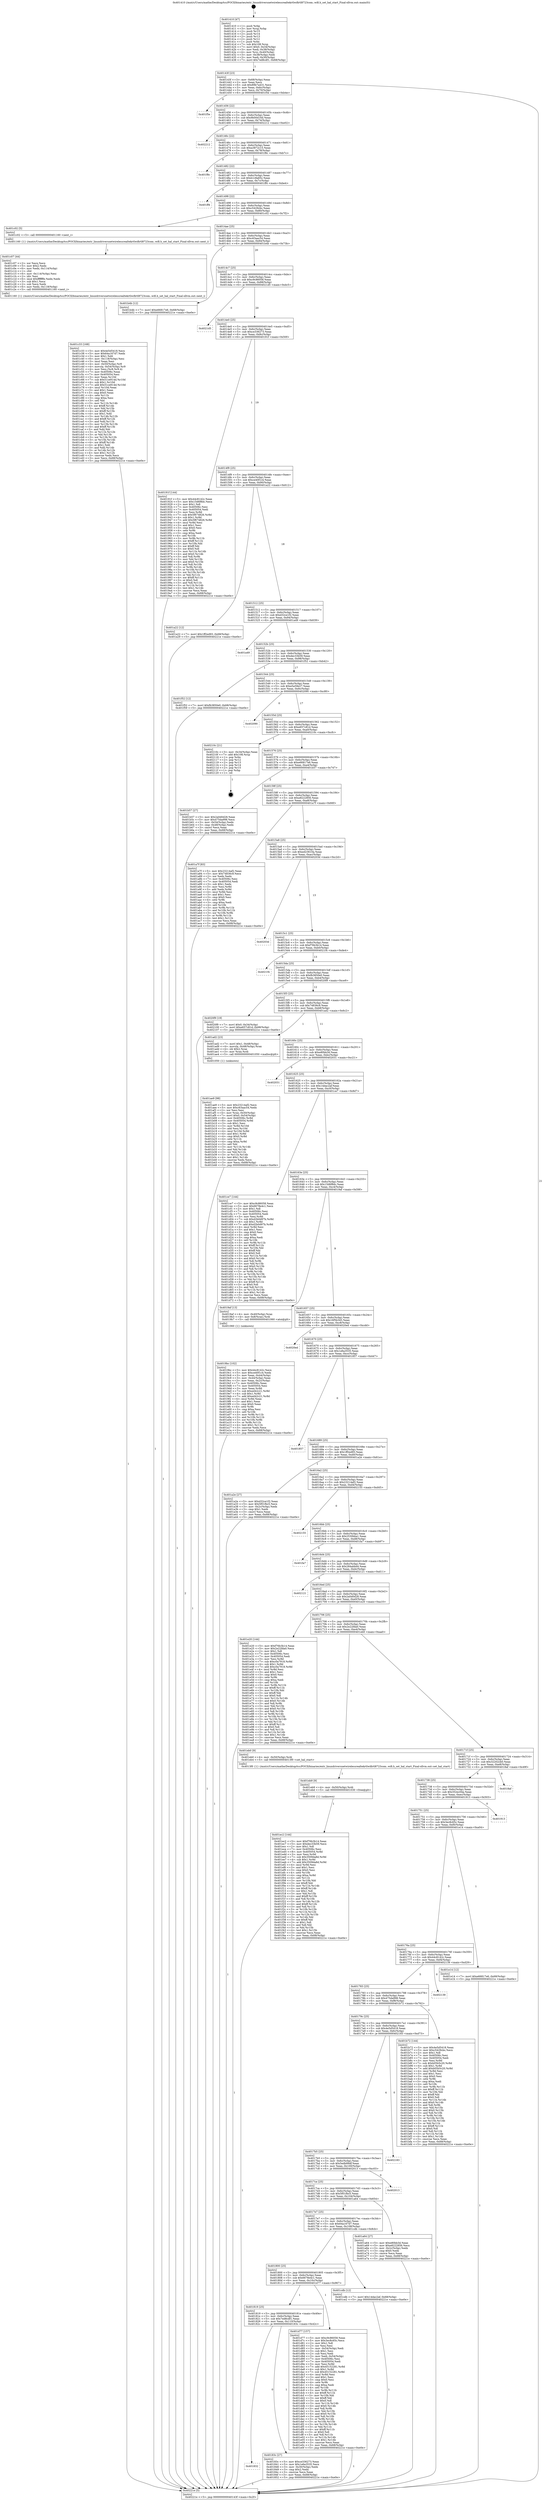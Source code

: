 digraph "0x401410" {
  label = "0x401410 (/mnt/c/Users/mathe/Desktop/tcc/POCII/binaries/extr_linuxdriversnetwirelessrealtekrtlwifirtl8723com..wifi.h_set_hal_start_Final-ollvm.out::main(0))"
  labelloc = "t"
  node[shape=record]

  Entry [label="",width=0.3,height=0.3,shape=circle,fillcolor=black,style=filled]
  "0x40143f" [label="{
     0x40143f [23]\l
     | [instrs]\l
     &nbsp;&nbsp;0x40143f \<+3\>: mov -0x68(%rbp),%eax\l
     &nbsp;&nbsp;0x401442 \<+2\>: mov %eax,%ecx\l
     &nbsp;&nbsp;0x401444 \<+6\>: sub $0x89b7a431,%ecx\l
     &nbsp;&nbsp;0x40144a \<+3\>: mov %eax,-0x6c(%rbp)\l
     &nbsp;&nbsp;0x40144d \<+3\>: mov %ecx,-0x70(%rbp)\l
     &nbsp;&nbsp;0x401450 \<+6\>: je 0000000000401f5e \<main+0xb4e\>\l
  }"]
  "0x401f5e" [label="{
     0x401f5e\l
  }", style=dashed]
  "0x401456" [label="{
     0x401456 [22]\l
     | [instrs]\l
     &nbsp;&nbsp;0x401456 \<+5\>: jmp 000000000040145b \<main+0x4b\>\l
     &nbsp;&nbsp;0x40145b \<+3\>: mov -0x6c(%rbp),%eax\l
     &nbsp;&nbsp;0x40145e \<+5\>: sub $0x9b00d16d,%eax\l
     &nbsp;&nbsp;0x401463 \<+3\>: mov %eax,-0x74(%rbp)\l
     &nbsp;&nbsp;0x401466 \<+6\>: je 0000000000402212 \<main+0xe02\>\l
  }"]
  Exit [label="",width=0.3,height=0.3,shape=circle,fillcolor=black,style=filled,peripheries=2]
  "0x402212" [label="{
     0x402212\l
  }", style=dashed]
  "0x40146c" [label="{
     0x40146c [22]\l
     | [instrs]\l
     &nbsp;&nbsp;0x40146c \<+5\>: jmp 0000000000401471 \<main+0x61\>\l
     &nbsp;&nbsp;0x401471 \<+3\>: mov -0x6c(%rbp),%eax\l
     &nbsp;&nbsp;0x401474 \<+5\>: sub $0xa3872c15,%eax\l
     &nbsp;&nbsp;0x401479 \<+3\>: mov %eax,-0x78(%rbp)\l
     &nbsp;&nbsp;0x40147c \<+6\>: je 0000000000401f8c \<main+0xb7c\>\l
  }"]
  "0x401ec2" [label="{
     0x401ec2 [144]\l
     | [instrs]\l
     &nbsp;&nbsp;0x401ec2 \<+5\>: mov $0xf76b3b14,%eax\l
     &nbsp;&nbsp;0x401ec7 \<+5\>: mov $0xdec33b59,%ecx\l
     &nbsp;&nbsp;0x401ecc \<+2\>: mov $0x1,%dl\l
     &nbsp;&nbsp;0x401ece \<+7\>: mov 0x40506c,%esi\l
     &nbsp;&nbsp;0x401ed5 \<+8\>: mov 0x405054,%r8d\l
     &nbsp;&nbsp;0x401edd \<+3\>: mov %esi,%r9d\l
     &nbsp;&nbsp;0x401ee0 \<+7\>: sub $0x3509da8d,%r9d\l
     &nbsp;&nbsp;0x401ee7 \<+4\>: sub $0x1,%r9d\l
     &nbsp;&nbsp;0x401eeb \<+7\>: add $0x3509da8d,%r9d\l
     &nbsp;&nbsp;0x401ef2 \<+4\>: imul %r9d,%esi\l
     &nbsp;&nbsp;0x401ef6 \<+3\>: and $0x1,%esi\l
     &nbsp;&nbsp;0x401ef9 \<+3\>: cmp $0x0,%esi\l
     &nbsp;&nbsp;0x401efc \<+4\>: sete %r10b\l
     &nbsp;&nbsp;0x401f00 \<+4\>: cmp $0xa,%r8d\l
     &nbsp;&nbsp;0x401f04 \<+4\>: setl %r11b\l
     &nbsp;&nbsp;0x401f08 \<+3\>: mov %r10b,%bl\l
     &nbsp;&nbsp;0x401f0b \<+3\>: xor $0xff,%bl\l
     &nbsp;&nbsp;0x401f0e \<+3\>: mov %r11b,%r14b\l
     &nbsp;&nbsp;0x401f11 \<+4\>: xor $0xff,%r14b\l
     &nbsp;&nbsp;0x401f15 \<+3\>: xor $0x1,%dl\l
     &nbsp;&nbsp;0x401f18 \<+3\>: mov %bl,%r15b\l
     &nbsp;&nbsp;0x401f1b \<+4\>: and $0xff,%r15b\l
     &nbsp;&nbsp;0x401f1f \<+3\>: and %dl,%r10b\l
     &nbsp;&nbsp;0x401f22 \<+3\>: mov %r14b,%r12b\l
     &nbsp;&nbsp;0x401f25 \<+4\>: and $0xff,%r12b\l
     &nbsp;&nbsp;0x401f29 \<+3\>: and %dl,%r11b\l
     &nbsp;&nbsp;0x401f2c \<+3\>: or %r10b,%r15b\l
     &nbsp;&nbsp;0x401f2f \<+3\>: or %r11b,%r12b\l
     &nbsp;&nbsp;0x401f32 \<+3\>: xor %r12b,%r15b\l
     &nbsp;&nbsp;0x401f35 \<+3\>: or %r14b,%bl\l
     &nbsp;&nbsp;0x401f38 \<+3\>: xor $0xff,%bl\l
     &nbsp;&nbsp;0x401f3b \<+3\>: or $0x1,%dl\l
     &nbsp;&nbsp;0x401f3e \<+2\>: and %dl,%bl\l
     &nbsp;&nbsp;0x401f40 \<+3\>: or %bl,%r15b\l
     &nbsp;&nbsp;0x401f43 \<+4\>: test $0x1,%r15b\l
     &nbsp;&nbsp;0x401f47 \<+3\>: cmovne %ecx,%eax\l
     &nbsp;&nbsp;0x401f4a \<+3\>: mov %eax,-0x68(%rbp)\l
     &nbsp;&nbsp;0x401f4d \<+5\>: jmp 000000000040221e \<main+0xe0e\>\l
  }"]
  "0x401f8c" [label="{
     0x401f8c\l
  }", style=dashed]
  "0x401482" [label="{
     0x401482 [22]\l
     | [instrs]\l
     &nbsp;&nbsp;0x401482 \<+5\>: jmp 0000000000401487 \<main+0x77\>\l
     &nbsp;&nbsp;0x401487 \<+3\>: mov -0x6c(%rbp),%eax\l
     &nbsp;&nbsp;0x40148a \<+5\>: sub $0xb1c8a65c,%eax\l
     &nbsp;&nbsp;0x40148f \<+3\>: mov %eax,-0x7c(%rbp)\l
     &nbsp;&nbsp;0x401492 \<+6\>: je 0000000000401ff4 \<main+0xbe4\>\l
  }"]
  "0x401eb9" [label="{
     0x401eb9 [9]\l
     | [instrs]\l
     &nbsp;&nbsp;0x401eb9 \<+4\>: mov -0x50(%rbp),%rdi\l
     &nbsp;&nbsp;0x401ebd \<+5\>: call 0000000000401030 \<free@plt\>\l
     | [calls]\l
     &nbsp;&nbsp;0x401030 \{1\} (unknown)\l
  }"]
  "0x401ff4" [label="{
     0x401ff4\l
  }", style=dashed]
  "0x401498" [label="{
     0x401498 [22]\l
     | [instrs]\l
     &nbsp;&nbsp;0x401498 \<+5\>: jmp 000000000040149d \<main+0x8d\>\l
     &nbsp;&nbsp;0x40149d \<+3\>: mov -0x6c(%rbp),%eax\l
     &nbsp;&nbsp;0x4014a0 \<+5\>: sub $0xc5429cbc,%eax\l
     &nbsp;&nbsp;0x4014a5 \<+3\>: mov %eax,-0x80(%rbp)\l
     &nbsp;&nbsp;0x4014a8 \<+6\>: je 0000000000401c02 \<main+0x7f2\>\l
  }"]
  "0x401c33" [label="{
     0x401c33 [168]\l
     | [instrs]\l
     &nbsp;&nbsp;0x401c33 \<+5\>: mov $0x4e5d5418,%ecx\l
     &nbsp;&nbsp;0x401c38 \<+5\>: mov $0x64a167d7,%edx\l
     &nbsp;&nbsp;0x401c3d \<+3\>: mov $0x1,%dil\l
     &nbsp;&nbsp;0x401c40 \<+6\>: mov -0x118(%rbp),%esi\l
     &nbsp;&nbsp;0x401c46 \<+3\>: imul %eax,%esi\l
     &nbsp;&nbsp;0x401c49 \<+4\>: mov -0x50(%rbp),%r8\l
     &nbsp;&nbsp;0x401c4d \<+4\>: movslq -0x54(%rbp),%r9\l
     &nbsp;&nbsp;0x401c51 \<+4\>: mov %esi,(%r8,%r9,4)\l
     &nbsp;&nbsp;0x401c55 \<+7\>: mov 0x40506c,%eax\l
     &nbsp;&nbsp;0x401c5c \<+7\>: mov 0x405054,%esi\l
     &nbsp;&nbsp;0x401c63 \<+3\>: mov %eax,%r10d\l
     &nbsp;&nbsp;0x401c66 \<+7\>: sub $0x51ce914d,%r10d\l
     &nbsp;&nbsp;0x401c6d \<+4\>: sub $0x1,%r10d\l
     &nbsp;&nbsp;0x401c71 \<+7\>: add $0x51ce914d,%r10d\l
     &nbsp;&nbsp;0x401c78 \<+4\>: imul %r10d,%eax\l
     &nbsp;&nbsp;0x401c7c \<+3\>: and $0x1,%eax\l
     &nbsp;&nbsp;0x401c7f \<+3\>: cmp $0x0,%eax\l
     &nbsp;&nbsp;0x401c82 \<+4\>: sete %r11b\l
     &nbsp;&nbsp;0x401c86 \<+3\>: cmp $0xa,%esi\l
     &nbsp;&nbsp;0x401c89 \<+3\>: setl %bl\l
     &nbsp;&nbsp;0x401c8c \<+3\>: mov %r11b,%r14b\l
     &nbsp;&nbsp;0x401c8f \<+4\>: xor $0xff,%r14b\l
     &nbsp;&nbsp;0x401c93 \<+3\>: mov %bl,%r15b\l
     &nbsp;&nbsp;0x401c96 \<+4\>: xor $0xff,%r15b\l
     &nbsp;&nbsp;0x401c9a \<+4\>: xor $0x1,%dil\l
     &nbsp;&nbsp;0x401c9e \<+3\>: mov %r14b,%r12b\l
     &nbsp;&nbsp;0x401ca1 \<+4\>: and $0xff,%r12b\l
     &nbsp;&nbsp;0x401ca5 \<+3\>: and %dil,%r11b\l
     &nbsp;&nbsp;0x401ca8 \<+3\>: mov %r15b,%r13b\l
     &nbsp;&nbsp;0x401cab \<+4\>: and $0xff,%r13b\l
     &nbsp;&nbsp;0x401caf \<+3\>: and %dil,%bl\l
     &nbsp;&nbsp;0x401cb2 \<+3\>: or %r11b,%r12b\l
     &nbsp;&nbsp;0x401cb5 \<+3\>: or %bl,%r13b\l
     &nbsp;&nbsp;0x401cb8 \<+3\>: xor %r13b,%r12b\l
     &nbsp;&nbsp;0x401cbb \<+3\>: or %r15b,%r14b\l
     &nbsp;&nbsp;0x401cbe \<+4\>: xor $0xff,%r14b\l
     &nbsp;&nbsp;0x401cc2 \<+4\>: or $0x1,%dil\l
     &nbsp;&nbsp;0x401cc6 \<+3\>: and %dil,%r14b\l
     &nbsp;&nbsp;0x401cc9 \<+3\>: or %r14b,%r12b\l
     &nbsp;&nbsp;0x401ccc \<+4\>: test $0x1,%r12b\l
     &nbsp;&nbsp;0x401cd0 \<+3\>: cmovne %edx,%ecx\l
     &nbsp;&nbsp;0x401cd3 \<+3\>: mov %ecx,-0x68(%rbp)\l
     &nbsp;&nbsp;0x401cd6 \<+5\>: jmp 000000000040221e \<main+0xe0e\>\l
  }"]
  "0x401c02" [label="{
     0x401c02 [5]\l
     | [instrs]\l
     &nbsp;&nbsp;0x401c02 \<+5\>: call 0000000000401160 \<next_i\>\l
     | [calls]\l
     &nbsp;&nbsp;0x401160 \{1\} (/mnt/c/Users/mathe/Desktop/tcc/POCII/binaries/extr_linuxdriversnetwirelessrealtekrtlwifirtl8723com..wifi.h_set_hal_start_Final-ollvm.out::next_i)\l
  }"]
  "0x4014ae" [label="{
     0x4014ae [25]\l
     | [instrs]\l
     &nbsp;&nbsp;0x4014ae \<+5\>: jmp 00000000004014b3 \<main+0xa3\>\l
     &nbsp;&nbsp;0x4014b3 \<+3\>: mov -0x6c(%rbp),%eax\l
     &nbsp;&nbsp;0x4014b6 \<+5\>: sub $0xc63aac54,%eax\l
     &nbsp;&nbsp;0x4014bb \<+6\>: mov %eax,-0x84(%rbp)\l
     &nbsp;&nbsp;0x4014c1 \<+6\>: je 0000000000401b4b \<main+0x73b\>\l
  }"]
  "0x401c07" [label="{
     0x401c07 [44]\l
     | [instrs]\l
     &nbsp;&nbsp;0x401c07 \<+2\>: xor %ecx,%ecx\l
     &nbsp;&nbsp;0x401c09 \<+5\>: mov $0x2,%edx\l
     &nbsp;&nbsp;0x401c0e \<+6\>: mov %edx,-0x114(%rbp)\l
     &nbsp;&nbsp;0x401c14 \<+1\>: cltd\l
     &nbsp;&nbsp;0x401c15 \<+6\>: mov -0x114(%rbp),%esi\l
     &nbsp;&nbsp;0x401c1b \<+2\>: idiv %esi\l
     &nbsp;&nbsp;0x401c1d \<+6\>: imul $0xfffffffe,%edx,%edx\l
     &nbsp;&nbsp;0x401c23 \<+3\>: sub $0x1,%ecx\l
     &nbsp;&nbsp;0x401c26 \<+2\>: sub %ecx,%edx\l
     &nbsp;&nbsp;0x401c28 \<+6\>: mov %edx,-0x118(%rbp)\l
     &nbsp;&nbsp;0x401c2e \<+5\>: call 0000000000401160 \<next_i\>\l
     | [calls]\l
     &nbsp;&nbsp;0x401160 \{1\} (/mnt/c/Users/mathe/Desktop/tcc/POCII/binaries/extr_linuxdriversnetwirelessrealtekrtlwifirtl8723com..wifi.h_set_hal_start_Final-ollvm.out::next_i)\l
  }"]
  "0x401b4b" [label="{
     0x401b4b [12]\l
     | [instrs]\l
     &nbsp;&nbsp;0x401b4b \<+7\>: movl $0xe66817e6,-0x68(%rbp)\l
     &nbsp;&nbsp;0x401b52 \<+5\>: jmp 000000000040221e \<main+0xe0e\>\l
  }"]
  "0x4014c7" [label="{
     0x4014c7 [25]\l
     | [instrs]\l
     &nbsp;&nbsp;0x4014c7 \<+5\>: jmp 00000000004014cc \<main+0xbc\>\l
     &nbsp;&nbsp;0x4014cc \<+3\>: mov -0x6c(%rbp),%eax\l
     &nbsp;&nbsp;0x4014cf \<+5\>: sub $0xc9c86058,%eax\l
     &nbsp;&nbsp;0x4014d4 \<+6\>: mov %eax,-0x88(%rbp)\l
     &nbsp;&nbsp;0x4014da \<+6\>: je 00000000004021d5 \<main+0xdc5\>\l
  }"]
  "0x401ae9" [label="{
     0x401ae9 [98]\l
     | [instrs]\l
     &nbsp;&nbsp;0x401ae9 \<+5\>: mov $0x23214af2,%ecx\l
     &nbsp;&nbsp;0x401aee \<+5\>: mov $0xc63aac54,%edx\l
     &nbsp;&nbsp;0x401af3 \<+2\>: xor %esi,%esi\l
     &nbsp;&nbsp;0x401af5 \<+4\>: mov %rax,-0x50(%rbp)\l
     &nbsp;&nbsp;0x401af9 \<+7\>: movl $0x0,-0x54(%rbp)\l
     &nbsp;&nbsp;0x401b00 \<+8\>: mov 0x40506c,%r8d\l
     &nbsp;&nbsp;0x401b08 \<+8\>: mov 0x405054,%r9d\l
     &nbsp;&nbsp;0x401b10 \<+3\>: sub $0x1,%esi\l
     &nbsp;&nbsp;0x401b13 \<+3\>: mov %r8d,%r10d\l
     &nbsp;&nbsp;0x401b16 \<+3\>: add %esi,%r10d\l
     &nbsp;&nbsp;0x401b19 \<+4\>: imul %r10d,%r8d\l
     &nbsp;&nbsp;0x401b1d \<+4\>: and $0x1,%r8d\l
     &nbsp;&nbsp;0x401b21 \<+4\>: cmp $0x0,%r8d\l
     &nbsp;&nbsp;0x401b25 \<+4\>: sete %r11b\l
     &nbsp;&nbsp;0x401b29 \<+4\>: cmp $0xa,%r9d\l
     &nbsp;&nbsp;0x401b2d \<+3\>: setl %bl\l
     &nbsp;&nbsp;0x401b30 \<+3\>: mov %r11b,%r14b\l
     &nbsp;&nbsp;0x401b33 \<+3\>: and %bl,%r14b\l
     &nbsp;&nbsp;0x401b36 \<+3\>: xor %bl,%r11b\l
     &nbsp;&nbsp;0x401b39 \<+3\>: or %r11b,%r14b\l
     &nbsp;&nbsp;0x401b3c \<+4\>: test $0x1,%r14b\l
     &nbsp;&nbsp;0x401b40 \<+3\>: cmovne %edx,%ecx\l
     &nbsp;&nbsp;0x401b43 \<+3\>: mov %ecx,-0x68(%rbp)\l
     &nbsp;&nbsp;0x401b46 \<+5\>: jmp 000000000040221e \<main+0xe0e\>\l
  }"]
  "0x4021d5" [label="{
     0x4021d5\l
  }", style=dashed]
  "0x4014e0" [label="{
     0x4014e0 [25]\l
     | [instrs]\l
     &nbsp;&nbsp;0x4014e0 \<+5\>: jmp 00000000004014e5 \<main+0xd5\>\l
     &nbsp;&nbsp;0x4014e5 \<+3\>: mov -0x6c(%rbp),%eax\l
     &nbsp;&nbsp;0x4014e8 \<+5\>: sub $0xce336273,%eax\l
     &nbsp;&nbsp;0x4014ed \<+6\>: mov %eax,-0x8c(%rbp)\l
     &nbsp;&nbsp;0x4014f3 \<+6\>: je 000000000040191f \<main+0x50f\>\l
  }"]
  "0x4019bc" [label="{
     0x4019bc [102]\l
     | [instrs]\l
     &nbsp;&nbsp;0x4019bc \<+5\>: mov $0x44c8142c,%ecx\l
     &nbsp;&nbsp;0x4019c1 \<+5\>: mov $0xce40f1c4,%edx\l
     &nbsp;&nbsp;0x4019c6 \<+3\>: mov %eax,-0x44(%rbp)\l
     &nbsp;&nbsp;0x4019c9 \<+3\>: mov -0x44(%rbp),%eax\l
     &nbsp;&nbsp;0x4019cc \<+3\>: mov %eax,-0x2c(%rbp)\l
     &nbsp;&nbsp;0x4019cf \<+7\>: mov 0x40506c,%eax\l
     &nbsp;&nbsp;0x4019d6 \<+7\>: mov 0x405054,%esi\l
     &nbsp;&nbsp;0x4019dd \<+3\>: mov %eax,%r8d\l
     &nbsp;&nbsp;0x4019e0 \<+7\>: sub $0xed42c21,%r8d\l
     &nbsp;&nbsp;0x4019e7 \<+4\>: sub $0x1,%r8d\l
     &nbsp;&nbsp;0x4019eb \<+7\>: add $0xed42c21,%r8d\l
     &nbsp;&nbsp;0x4019f2 \<+4\>: imul %r8d,%eax\l
     &nbsp;&nbsp;0x4019f6 \<+3\>: and $0x1,%eax\l
     &nbsp;&nbsp;0x4019f9 \<+3\>: cmp $0x0,%eax\l
     &nbsp;&nbsp;0x4019fc \<+4\>: sete %r9b\l
     &nbsp;&nbsp;0x401a00 \<+3\>: cmp $0xa,%esi\l
     &nbsp;&nbsp;0x401a03 \<+4\>: setl %r10b\l
     &nbsp;&nbsp;0x401a07 \<+3\>: mov %r9b,%r11b\l
     &nbsp;&nbsp;0x401a0a \<+3\>: and %r10b,%r11b\l
     &nbsp;&nbsp;0x401a0d \<+3\>: xor %r10b,%r9b\l
     &nbsp;&nbsp;0x401a10 \<+3\>: or %r9b,%r11b\l
     &nbsp;&nbsp;0x401a13 \<+4\>: test $0x1,%r11b\l
     &nbsp;&nbsp;0x401a17 \<+3\>: cmovne %edx,%ecx\l
     &nbsp;&nbsp;0x401a1a \<+3\>: mov %ecx,-0x68(%rbp)\l
     &nbsp;&nbsp;0x401a1d \<+5\>: jmp 000000000040221e \<main+0xe0e\>\l
  }"]
  "0x40191f" [label="{
     0x40191f [144]\l
     | [instrs]\l
     &nbsp;&nbsp;0x40191f \<+5\>: mov $0x44c8142c,%eax\l
     &nbsp;&nbsp;0x401924 \<+5\>: mov $0x15d6f8dc,%ecx\l
     &nbsp;&nbsp;0x401929 \<+2\>: mov $0x1,%dl\l
     &nbsp;&nbsp;0x40192b \<+7\>: mov 0x40506c,%esi\l
     &nbsp;&nbsp;0x401932 \<+7\>: mov 0x405054,%edi\l
     &nbsp;&nbsp;0x401939 \<+3\>: mov %esi,%r8d\l
     &nbsp;&nbsp;0x40193c \<+7\>: sub $0x5f674826,%r8d\l
     &nbsp;&nbsp;0x401943 \<+4\>: sub $0x1,%r8d\l
     &nbsp;&nbsp;0x401947 \<+7\>: add $0x5f674826,%r8d\l
     &nbsp;&nbsp;0x40194e \<+4\>: imul %r8d,%esi\l
     &nbsp;&nbsp;0x401952 \<+3\>: and $0x1,%esi\l
     &nbsp;&nbsp;0x401955 \<+3\>: cmp $0x0,%esi\l
     &nbsp;&nbsp;0x401958 \<+4\>: sete %r9b\l
     &nbsp;&nbsp;0x40195c \<+3\>: cmp $0xa,%edi\l
     &nbsp;&nbsp;0x40195f \<+4\>: setl %r10b\l
     &nbsp;&nbsp;0x401963 \<+3\>: mov %r9b,%r11b\l
     &nbsp;&nbsp;0x401966 \<+4\>: xor $0xff,%r11b\l
     &nbsp;&nbsp;0x40196a \<+3\>: mov %r10b,%bl\l
     &nbsp;&nbsp;0x40196d \<+3\>: xor $0xff,%bl\l
     &nbsp;&nbsp;0x401970 \<+3\>: xor $0x0,%dl\l
     &nbsp;&nbsp;0x401973 \<+3\>: mov %r11b,%r14b\l
     &nbsp;&nbsp;0x401976 \<+4\>: and $0x0,%r14b\l
     &nbsp;&nbsp;0x40197a \<+3\>: and %dl,%r9b\l
     &nbsp;&nbsp;0x40197d \<+3\>: mov %bl,%r15b\l
     &nbsp;&nbsp;0x401980 \<+4\>: and $0x0,%r15b\l
     &nbsp;&nbsp;0x401984 \<+3\>: and %dl,%r10b\l
     &nbsp;&nbsp;0x401987 \<+3\>: or %r9b,%r14b\l
     &nbsp;&nbsp;0x40198a \<+3\>: or %r10b,%r15b\l
     &nbsp;&nbsp;0x40198d \<+3\>: xor %r15b,%r14b\l
     &nbsp;&nbsp;0x401990 \<+3\>: or %bl,%r11b\l
     &nbsp;&nbsp;0x401993 \<+4\>: xor $0xff,%r11b\l
     &nbsp;&nbsp;0x401997 \<+3\>: or $0x0,%dl\l
     &nbsp;&nbsp;0x40199a \<+3\>: and %dl,%r11b\l
     &nbsp;&nbsp;0x40199d \<+3\>: or %r11b,%r14b\l
     &nbsp;&nbsp;0x4019a0 \<+4\>: test $0x1,%r14b\l
     &nbsp;&nbsp;0x4019a4 \<+3\>: cmovne %ecx,%eax\l
     &nbsp;&nbsp;0x4019a7 \<+3\>: mov %eax,-0x68(%rbp)\l
     &nbsp;&nbsp;0x4019aa \<+5\>: jmp 000000000040221e \<main+0xe0e\>\l
  }"]
  "0x4014f9" [label="{
     0x4014f9 [25]\l
     | [instrs]\l
     &nbsp;&nbsp;0x4014f9 \<+5\>: jmp 00000000004014fe \<main+0xee\>\l
     &nbsp;&nbsp;0x4014fe \<+3\>: mov -0x6c(%rbp),%eax\l
     &nbsp;&nbsp;0x401501 \<+5\>: sub $0xce40f1c4,%eax\l
     &nbsp;&nbsp;0x401506 \<+6\>: mov %eax,-0x90(%rbp)\l
     &nbsp;&nbsp;0x40150c \<+6\>: je 0000000000401a22 \<main+0x612\>\l
  }"]
  "0x401410" [label="{
     0x401410 [47]\l
     | [instrs]\l
     &nbsp;&nbsp;0x401410 \<+1\>: push %rbp\l
     &nbsp;&nbsp;0x401411 \<+3\>: mov %rsp,%rbp\l
     &nbsp;&nbsp;0x401414 \<+2\>: push %r15\l
     &nbsp;&nbsp;0x401416 \<+2\>: push %r14\l
     &nbsp;&nbsp;0x401418 \<+2\>: push %r13\l
     &nbsp;&nbsp;0x40141a \<+2\>: push %r12\l
     &nbsp;&nbsp;0x40141c \<+1\>: push %rbx\l
     &nbsp;&nbsp;0x40141d \<+7\>: sub $0x108,%rsp\l
     &nbsp;&nbsp;0x401424 \<+7\>: movl $0x0,-0x34(%rbp)\l
     &nbsp;&nbsp;0x40142b \<+3\>: mov %edi,-0x38(%rbp)\l
     &nbsp;&nbsp;0x40142e \<+4\>: mov %rsi,-0x40(%rbp)\l
     &nbsp;&nbsp;0x401432 \<+3\>: mov -0x38(%rbp),%edi\l
     &nbsp;&nbsp;0x401435 \<+3\>: mov %edi,-0x30(%rbp)\l
     &nbsp;&nbsp;0x401438 \<+7\>: movl $0x7ed8cdf1,-0x68(%rbp)\l
  }"]
  "0x401a22" [label="{
     0x401a22 [12]\l
     | [instrs]\l
     &nbsp;&nbsp;0x401a22 \<+7\>: movl $0x1ff2ed93,-0x68(%rbp)\l
     &nbsp;&nbsp;0x401a29 \<+5\>: jmp 000000000040221e \<main+0xe0e\>\l
  }"]
  "0x401512" [label="{
     0x401512 [25]\l
     | [instrs]\l
     &nbsp;&nbsp;0x401512 \<+5\>: jmp 0000000000401517 \<main+0x107\>\l
     &nbsp;&nbsp;0x401517 \<+3\>: mov -0x6c(%rbp),%eax\l
     &nbsp;&nbsp;0x40151a \<+5\>: sub $0xd32ce1f2,%eax\l
     &nbsp;&nbsp;0x40151f \<+6\>: mov %eax,-0x94(%rbp)\l
     &nbsp;&nbsp;0x401525 \<+6\>: je 0000000000401a49 \<main+0x639\>\l
  }"]
  "0x40221e" [label="{
     0x40221e [5]\l
     | [instrs]\l
     &nbsp;&nbsp;0x40221e \<+5\>: jmp 000000000040143f \<main+0x2f\>\l
  }"]
  "0x401a49" [label="{
     0x401a49\l
  }", style=dashed]
  "0x40152b" [label="{
     0x40152b [25]\l
     | [instrs]\l
     &nbsp;&nbsp;0x40152b \<+5\>: jmp 0000000000401530 \<main+0x120\>\l
     &nbsp;&nbsp;0x401530 \<+3\>: mov -0x6c(%rbp),%eax\l
     &nbsp;&nbsp;0x401533 \<+5\>: sub $0xdec33b59,%eax\l
     &nbsp;&nbsp;0x401538 \<+6\>: mov %eax,-0x98(%rbp)\l
     &nbsp;&nbsp;0x40153e \<+6\>: je 0000000000401f52 \<main+0xb42\>\l
  }"]
  "0x401832" [label="{
     0x401832\l
  }", style=dashed]
  "0x401f52" [label="{
     0x401f52 [12]\l
     | [instrs]\l
     &nbsp;&nbsp;0x401f52 \<+7\>: movl $0xfb3850e0,-0x68(%rbp)\l
     &nbsp;&nbsp;0x401f59 \<+5\>: jmp 000000000040221e \<main+0xe0e\>\l
  }"]
  "0x401544" [label="{
     0x401544 [25]\l
     | [instrs]\l
     &nbsp;&nbsp;0x401544 \<+5\>: jmp 0000000000401549 \<main+0x139\>\l
     &nbsp;&nbsp;0x401549 \<+3\>: mov -0x6c(%rbp),%eax\l
     &nbsp;&nbsp;0x40154c \<+5\>: sub $0xe5a59e27,%eax\l
     &nbsp;&nbsp;0x401551 \<+6\>: mov %eax,-0x9c(%rbp)\l
     &nbsp;&nbsp;0x401557 \<+6\>: je 0000000000402090 \<main+0xc80\>\l
  }"]
  "0x40183c" [label="{
     0x40183c [27]\l
     | [instrs]\l
     &nbsp;&nbsp;0x40183c \<+5\>: mov $0xce336273,%eax\l
     &nbsp;&nbsp;0x401841 \<+5\>: mov $0x1e6a3535,%ecx\l
     &nbsp;&nbsp;0x401846 \<+3\>: mov -0x30(%rbp),%edx\l
     &nbsp;&nbsp;0x401849 \<+3\>: cmp $0x2,%edx\l
     &nbsp;&nbsp;0x40184c \<+3\>: cmovne %ecx,%eax\l
     &nbsp;&nbsp;0x40184f \<+3\>: mov %eax,-0x68(%rbp)\l
     &nbsp;&nbsp;0x401852 \<+5\>: jmp 000000000040221e \<main+0xe0e\>\l
  }"]
  "0x402090" [label="{
     0x402090\l
  }", style=dashed]
  "0x40155d" [label="{
     0x40155d [25]\l
     | [instrs]\l
     &nbsp;&nbsp;0x40155d \<+5\>: jmp 0000000000401562 \<main+0x152\>\l
     &nbsp;&nbsp;0x401562 \<+3\>: mov -0x6c(%rbp),%eax\l
     &nbsp;&nbsp;0x401565 \<+5\>: sub $0xe657c81d,%eax\l
     &nbsp;&nbsp;0x40156a \<+6\>: mov %eax,-0xa0(%rbp)\l
     &nbsp;&nbsp;0x401570 \<+6\>: je 000000000040210c \<main+0xcfc\>\l
  }"]
  "0x401819" [label="{
     0x401819 [25]\l
     | [instrs]\l
     &nbsp;&nbsp;0x401819 \<+5\>: jmp 000000000040181e \<main+0x40e\>\l
     &nbsp;&nbsp;0x40181e \<+3\>: mov -0x6c(%rbp),%eax\l
     &nbsp;&nbsp;0x401821 \<+5\>: sub $0x7ed8cdf1,%eax\l
     &nbsp;&nbsp;0x401826 \<+6\>: mov %eax,-0x110(%rbp)\l
     &nbsp;&nbsp;0x40182c \<+6\>: je 000000000040183c \<main+0x42c\>\l
  }"]
  "0x40210c" [label="{
     0x40210c [21]\l
     | [instrs]\l
     &nbsp;&nbsp;0x40210c \<+3\>: mov -0x34(%rbp),%eax\l
     &nbsp;&nbsp;0x40210f \<+7\>: add $0x108,%rsp\l
     &nbsp;&nbsp;0x402116 \<+1\>: pop %rbx\l
     &nbsp;&nbsp;0x402117 \<+2\>: pop %r12\l
     &nbsp;&nbsp;0x402119 \<+2\>: pop %r13\l
     &nbsp;&nbsp;0x40211b \<+2\>: pop %r14\l
     &nbsp;&nbsp;0x40211d \<+2\>: pop %r15\l
     &nbsp;&nbsp;0x40211f \<+1\>: pop %rbp\l
     &nbsp;&nbsp;0x402120 \<+1\>: ret\l
  }"]
  "0x401576" [label="{
     0x401576 [25]\l
     | [instrs]\l
     &nbsp;&nbsp;0x401576 \<+5\>: jmp 000000000040157b \<main+0x16b\>\l
     &nbsp;&nbsp;0x40157b \<+3\>: mov -0x6c(%rbp),%eax\l
     &nbsp;&nbsp;0x40157e \<+5\>: sub $0xe66817e6,%eax\l
     &nbsp;&nbsp;0x401583 \<+6\>: mov %eax,-0xa4(%rbp)\l
     &nbsp;&nbsp;0x401589 \<+6\>: je 0000000000401b57 \<main+0x747\>\l
  }"]
  "0x401d77" [label="{
     0x401d77 [157]\l
     | [instrs]\l
     &nbsp;&nbsp;0x401d77 \<+5\>: mov $0xc9c86058,%eax\l
     &nbsp;&nbsp;0x401d7c \<+5\>: mov $0x3ec8c65c,%ecx\l
     &nbsp;&nbsp;0x401d81 \<+2\>: mov $0x1,%dl\l
     &nbsp;&nbsp;0x401d83 \<+2\>: xor %esi,%esi\l
     &nbsp;&nbsp;0x401d85 \<+3\>: mov -0x54(%rbp),%edi\l
     &nbsp;&nbsp;0x401d88 \<+3\>: sub $0x1,%esi\l
     &nbsp;&nbsp;0x401d8b \<+2\>: sub %esi,%edi\l
     &nbsp;&nbsp;0x401d8d \<+3\>: mov %edi,-0x54(%rbp)\l
     &nbsp;&nbsp;0x401d90 \<+7\>: mov 0x40506c,%esi\l
     &nbsp;&nbsp;0x401d97 \<+7\>: mov 0x405054,%edi\l
     &nbsp;&nbsp;0x401d9e \<+3\>: mov %esi,%r8d\l
     &nbsp;&nbsp;0x401da1 \<+7\>: add $0x45152281,%r8d\l
     &nbsp;&nbsp;0x401da8 \<+4\>: sub $0x1,%r8d\l
     &nbsp;&nbsp;0x401dac \<+7\>: sub $0x45152281,%r8d\l
     &nbsp;&nbsp;0x401db3 \<+4\>: imul %r8d,%esi\l
     &nbsp;&nbsp;0x401db7 \<+3\>: and $0x1,%esi\l
     &nbsp;&nbsp;0x401dba \<+3\>: cmp $0x0,%esi\l
     &nbsp;&nbsp;0x401dbd \<+4\>: sete %r9b\l
     &nbsp;&nbsp;0x401dc1 \<+3\>: cmp $0xa,%edi\l
     &nbsp;&nbsp;0x401dc4 \<+4\>: setl %r10b\l
     &nbsp;&nbsp;0x401dc8 \<+3\>: mov %r9b,%r11b\l
     &nbsp;&nbsp;0x401dcb \<+4\>: xor $0xff,%r11b\l
     &nbsp;&nbsp;0x401dcf \<+3\>: mov %r10b,%bl\l
     &nbsp;&nbsp;0x401dd2 \<+3\>: xor $0xff,%bl\l
     &nbsp;&nbsp;0x401dd5 \<+3\>: xor $0x0,%dl\l
     &nbsp;&nbsp;0x401dd8 \<+3\>: mov %r11b,%r14b\l
     &nbsp;&nbsp;0x401ddb \<+4\>: and $0x0,%r14b\l
     &nbsp;&nbsp;0x401ddf \<+3\>: and %dl,%r9b\l
     &nbsp;&nbsp;0x401de2 \<+3\>: mov %bl,%r15b\l
     &nbsp;&nbsp;0x401de5 \<+4\>: and $0x0,%r15b\l
     &nbsp;&nbsp;0x401de9 \<+3\>: and %dl,%r10b\l
     &nbsp;&nbsp;0x401dec \<+3\>: or %r9b,%r14b\l
     &nbsp;&nbsp;0x401def \<+3\>: or %r10b,%r15b\l
     &nbsp;&nbsp;0x401df2 \<+3\>: xor %r15b,%r14b\l
     &nbsp;&nbsp;0x401df5 \<+3\>: or %bl,%r11b\l
     &nbsp;&nbsp;0x401df8 \<+4\>: xor $0xff,%r11b\l
     &nbsp;&nbsp;0x401dfc \<+3\>: or $0x0,%dl\l
     &nbsp;&nbsp;0x401dff \<+3\>: and %dl,%r11b\l
     &nbsp;&nbsp;0x401e02 \<+3\>: or %r11b,%r14b\l
     &nbsp;&nbsp;0x401e05 \<+4\>: test $0x1,%r14b\l
     &nbsp;&nbsp;0x401e09 \<+3\>: cmovne %ecx,%eax\l
     &nbsp;&nbsp;0x401e0c \<+3\>: mov %eax,-0x68(%rbp)\l
     &nbsp;&nbsp;0x401e0f \<+5\>: jmp 000000000040221e \<main+0xe0e\>\l
  }"]
  "0x401b57" [label="{
     0x401b57 [27]\l
     | [instrs]\l
     &nbsp;&nbsp;0x401b57 \<+5\>: mov $0x2a0d0d28,%eax\l
     &nbsp;&nbsp;0x401b5c \<+5\>: mov $0x475da998,%ecx\l
     &nbsp;&nbsp;0x401b61 \<+3\>: mov -0x54(%rbp),%edx\l
     &nbsp;&nbsp;0x401b64 \<+3\>: cmp -0x48(%rbp),%edx\l
     &nbsp;&nbsp;0x401b67 \<+3\>: cmovl %ecx,%eax\l
     &nbsp;&nbsp;0x401b6a \<+3\>: mov %eax,-0x68(%rbp)\l
     &nbsp;&nbsp;0x401b6d \<+5\>: jmp 000000000040221e \<main+0xe0e\>\l
  }"]
  "0x40158f" [label="{
     0x40158f [25]\l
     | [instrs]\l
     &nbsp;&nbsp;0x40158f \<+5\>: jmp 0000000000401594 \<main+0x184\>\l
     &nbsp;&nbsp;0x401594 \<+3\>: mov -0x6c(%rbp),%eax\l
     &nbsp;&nbsp;0x401597 \<+5\>: sub $0xe8222856,%eax\l
     &nbsp;&nbsp;0x40159c \<+6\>: mov %eax,-0xa8(%rbp)\l
     &nbsp;&nbsp;0x4015a2 \<+6\>: je 0000000000401a7f \<main+0x66f\>\l
  }"]
  "0x401800" [label="{
     0x401800 [25]\l
     | [instrs]\l
     &nbsp;&nbsp;0x401800 \<+5\>: jmp 0000000000401805 \<main+0x3f5\>\l
     &nbsp;&nbsp;0x401805 \<+3\>: mov -0x6c(%rbp),%eax\l
     &nbsp;&nbsp;0x401808 \<+5\>: sub $0x6678e4c1,%eax\l
     &nbsp;&nbsp;0x40180d \<+6\>: mov %eax,-0x10c(%rbp)\l
     &nbsp;&nbsp;0x401813 \<+6\>: je 0000000000401d77 \<main+0x967\>\l
  }"]
  "0x401a7f" [label="{
     0x401a7f [83]\l
     | [instrs]\l
     &nbsp;&nbsp;0x401a7f \<+5\>: mov $0x23214af2,%eax\l
     &nbsp;&nbsp;0x401a84 \<+5\>: mov $0x74836c9,%ecx\l
     &nbsp;&nbsp;0x401a89 \<+2\>: xor %edx,%edx\l
     &nbsp;&nbsp;0x401a8b \<+7\>: mov 0x40506c,%esi\l
     &nbsp;&nbsp;0x401a92 \<+7\>: mov 0x405054,%edi\l
     &nbsp;&nbsp;0x401a99 \<+3\>: sub $0x1,%edx\l
     &nbsp;&nbsp;0x401a9c \<+3\>: mov %esi,%r8d\l
     &nbsp;&nbsp;0x401a9f \<+3\>: add %edx,%r8d\l
     &nbsp;&nbsp;0x401aa2 \<+4\>: imul %r8d,%esi\l
     &nbsp;&nbsp;0x401aa6 \<+3\>: and $0x1,%esi\l
     &nbsp;&nbsp;0x401aa9 \<+3\>: cmp $0x0,%esi\l
     &nbsp;&nbsp;0x401aac \<+4\>: sete %r9b\l
     &nbsp;&nbsp;0x401ab0 \<+3\>: cmp $0xa,%edi\l
     &nbsp;&nbsp;0x401ab3 \<+4\>: setl %r10b\l
     &nbsp;&nbsp;0x401ab7 \<+3\>: mov %r9b,%r11b\l
     &nbsp;&nbsp;0x401aba \<+3\>: and %r10b,%r11b\l
     &nbsp;&nbsp;0x401abd \<+3\>: xor %r10b,%r9b\l
     &nbsp;&nbsp;0x401ac0 \<+3\>: or %r9b,%r11b\l
     &nbsp;&nbsp;0x401ac3 \<+4\>: test $0x1,%r11b\l
     &nbsp;&nbsp;0x401ac7 \<+3\>: cmovne %ecx,%eax\l
     &nbsp;&nbsp;0x401aca \<+3\>: mov %eax,-0x68(%rbp)\l
     &nbsp;&nbsp;0x401acd \<+5\>: jmp 000000000040221e \<main+0xe0e\>\l
  }"]
  "0x4015a8" [label="{
     0x4015a8 [25]\l
     | [instrs]\l
     &nbsp;&nbsp;0x4015a8 \<+5\>: jmp 00000000004015ad \<main+0x19d\>\l
     &nbsp;&nbsp;0x4015ad \<+3\>: mov -0x6c(%rbp),%eax\l
     &nbsp;&nbsp;0x4015b0 \<+5\>: sub $0xed23610a,%eax\l
     &nbsp;&nbsp;0x4015b5 \<+6\>: mov %eax,-0xac(%rbp)\l
     &nbsp;&nbsp;0x4015bb \<+6\>: je 000000000040203d \<main+0xc2d\>\l
  }"]
  "0x401cdb" [label="{
     0x401cdb [12]\l
     | [instrs]\l
     &nbsp;&nbsp;0x401cdb \<+7\>: movl $0x14dac2af,-0x68(%rbp)\l
     &nbsp;&nbsp;0x401ce2 \<+5\>: jmp 000000000040221e \<main+0xe0e\>\l
  }"]
  "0x40203d" [label="{
     0x40203d\l
  }", style=dashed]
  "0x4015c1" [label="{
     0x4015c1 [25]\l
     | [instrs]\l
     &nbsp;&nbsp;0x4015c1 \<+5\>: jmp 00000000004015c6 \<main+0x1b6\>\l
     &nbsp;&nbsp;0x4015c6 \<+3\>: mov -0x6c(%rbp),%eax\l
     &nbsp;&nbsp;0x4015c9 \<+5\>: sub $0xf76b3b14,%eax\l
     &nbsp;&nbsp;0x4015ce \<+6\>: mov %eax,-0xb0(%rbp)\l
     &nbsp;&nbsp;0x4015d4 \<+6\>: je 00000000004021f4 \<main+0xde4\>\l
  }"]
  "0x4017e7" [label="{
     0x4017e7 [25]\l
     | [instrs]\l
     &nbsp;&nbsp;0x4017e7 \<+5\>: jmp 00000000004017ec \<main+0x3dc\>\l
     &nbsp;&nbsp;0x4017ec \<+3\>: mov -0x6c(%rbp),%eax\l
     &nbsp;&nbsp;0x4017ef \<+5\>: sub $0x64a167d7,%eax\l
     &nbsp;&nbsp;0x4017f4 \<+6\>: mov %eax,-0x108(%rbp)\l
     &nbsp;&nbsp;0x4017fa \<+6\>: je 0000000000401cdb \<main+0x8cb\>\l
  }"]
  "0x4021f4" [label="{
     0x4021f4\l
  }", style=dashed]
  "0x4015da" [label="{
     0x4015da [25]\l
     | [instrs]\l
     &nbsp;&nbsp;0x4015da \<+5\>: jmp 00000000004015df \<main+0x1cf\>\l
     &nbsp;&nbsp;0x4015df \<+3\>: mov -0x6c(%rbp),%eax\l
     &nbsp;&nbsp;0x4015e2 \<+5\>: sub $0xfb3850e0,%eax\l
     &nbsp;&nbsp;0x4015e7 \<+6\>: mov %eax,-0xb4(%rbp)\l
     &nbsp;&nbsp;0x4015ed \<+6\>: je 00000000004020f9 \<main+0xce9\>\l
  }"]
  "0x401a64" [label="{
     0x401a64 [27]\l
     | [instrs]\l
     &nbsp;&nbsp;0x401a64 \<+5\>: mov $0xe80bb3d,%eax\l
     &nbsp;&nbsp;0x401a69 \<+5\>: mov $0xe8222856,%ecx\l
     &nbsp;&nbsp;0x401a6e \<+3\>: mov -0x2c(%rbp),%edx\l
     &nbsp;&nbsp;0x401a71 \<+3\>: cmp $0x0,%edx\l
     &nbsp;&nbsp;0x401a74 \<+3\>: cmove %ecx,%eax\l
     &nbsp;&nbsp;0x401a77 \<+3\>: mov %eax,-0x68(%rbp)\l
     &nbsp;&nbsp;0x401a7a \<+5\>: jmp 000000000040221e \<main+0xe0e\>\l
  }"]
  "0x4020f9" [label="{
     0x4020f9 [19]\l
     | [instrs]\l
     &nbsp;&nbsp;0x4020f9 \<+7\>: movl $0x0,-0x34(%rbp)\l
     &nbsp;&nbsp;0x402100 \<+7\>: movl $0xe657c81d,-0x68(%rbp)\l
     &nbsp;&nbsp;0x402107 \<+5\>: jmp 000000000040221e \<main+0xe0e\>\l
  }"]
  "0x4015f3" [label="{
     0x4015f3 [25]\l
     | [instrs]\l
     &nbsp;&nbsp;0x4015f3 \<+5\>: jmp 00000000004015f8 \<main+0x1e8\>\l
     &nbsp;&nbsp;0x4015f8 \<+3\>: mov -0x6c(%rbp),%eax\l
     &nbsp;&nbsp;0x4015fb \<+5\>: sub $0x74836c9,%eax\l
     &nbsp;&nbsp;0x401600 \<+6\>: mov %eax,-0xb8(%rbp)\l
     &nbsp;&nbsp;0x401606 \<+6\>: je 0000000000401ad2 \<main+0x6c2\>\l
  }"]
  "0x4017ce" [label="{
     0x4017ce [25]\l
     | [instrs]\l
     &nbsp;&nbsp;0x4017ce \<+5\>: jmp 00000000004017d3 \<main+0x3c3\>\l
     &nbsp;&nbsp;0x4017d3 \<+3\>: mov -0x6c(%rbp),%eax\l
     &nbsp;&nbsp;0x4017d6 \<+5\>: sub $0x5f01fbc5,%eax\l
     &nbsp;&nbsp;0x4017db \<+6\>: mov %eax,-0x104(%rbp)\l
     &nbsp;&nbsp;0x4017e1 \<+6\>: je 0000000000401a64 \<main+0x654\>\l
  }"]
  "0x401ad2" [label="{
     0x401ad2 [23]\l
     | [instrs]\l
     &nbsp;&nbsp;0x401ad2 \<+7\>: movl $0x1,-0x48(%rbp)\l
     &nbsp;&nbsp;0x401ad9 \<+4\>: movslq -0x48(%rbp),%rax\l
     &nbsp;&nbsp;0x401add \<+4\>: shl $0x2,%rax\l
     &nbsp;&nbsp;0x401ae1 \<+3\>: mov %rax,%rdi\l
     &nbsp;&nbsp;0x401ae4 \<+5\>: call 0000000000401050 \<malloc@plt\>\l
     | [calls]\l
     &nbsp;&nbsp;0x401050 \{1\} (unknown)\l
  }"]
  "0x40160c" [label="{
     0x40160c [25]\l
     | [instrs]\l
     &nbsp;&nbsp;0x40160c \<+5\>: jmp 0000000000401611 \<main+0x201\>\l
     &nbsp;&nbsp;0x401611 \<+3\>: mov -0x6c(%rbp),%eax\l
     &nbsp;&nbsp;0x401614 \<+5\>: sub $0xe80bb3d,%eax\l
     &nbsp;&nbsp;0x401619 \<+6\>: mov %eax,-0xbc(%rbp)\l
     &nbsp;&nbsp;0x40161f \<+6\>: je 0000000000402031 \<main+0xc21\>\l
  }"]
  "0x402013" [label="{
     0x402013\l
  }", style=dashed]
  "0x402031" [label="{
     0x402031\l
  }", style=dashed]
  "0x401625" [label="{
     0x401625 [25]\l
     | [instrs]\l
     &nbsp;&nbsp;0x401625 \<+5\>: jmp 000000000040162a \<main+0x21a\>\l
     &nbsp;&nbsp;0x40162a \<+3\>: mov -0x6c(%rbp),%eax\l
     &nbsp;&nbsp;0x40162d \<+5\>: sub $0x14dac2af,%eax\l
     &nbsp;&nbsp;0x401632 \<+6\>: mov %eax,-0xc0(%rbp)\l
     &nbsp;&nbsp;0x401638 \<+6\>: je 0000000000401ce7 \<main+0x8d7\>\l
  }"]
  "0x4017b5" [label="{
     0x4017b5 [25]\l
     | [instrs]\l
     &nbsp;&nbsp;0x4017b5 \<+5\>: jmp 00000000004017ba \<main+0x3aa\>\l
     &nbsp;&nbsp;0x4017ba \<+3\>: mov -0x6c(%rbp),%eax\l
     &nbsp;&nbsp;0x4017bd \<+5\>: sub $0x5edb99df,%eax\l
     &nbsp;&nbsp;0x4017c2 \<+6\>: mov %eax,-0x100(%rbp)\l
     &nbsp;&nbsp;0x4017c8 \<+6\>: je 0000000000402013 \<main+0xc03\>\l
  }"]
  "0x401ce7" [label="{
     0x401ce7 [144]\l
     | [instrs]\l
     &nbsp;&nbsp;0x401ce7 \<+5\>: mov $0xc9c86058,%eax\l
     &nbsp;&nbsp;0x401cec \<+5\>: mov $0x6678e4c1,%ecx\l
     &nbsp;&nbsp;0x401cf1 \<+2\>: mov $0x1,%dl\l
     &nbsp;&nbsp;0x401cf3 \<+7\>: mov 0x40506c,%esi\l
     &nbsp;&nbsp;0x401cfa \<+7\>: mov 0x405054,%edi\l
     &nbsp;&nbsp;0x401d01 \<+3\>: mov %esi,%r8d\l
     &nbsp;&nbsp;0x401d04 \<+7\>: sub $0xd2b0d97b,%r8d\l
     &nbsp;&nbsp;0x401d0b \<+4\>: sub $0x1,%r8d\l
     &nbsp;&nbsp;0x401d0f \<+7\>: add $0xd2b0d97b,%r8d\l
     &nbsp;&nbsp;0x401d16 \<+4\>: imul %r8d,%esi\l
     &nbsp;&nbsp;0x401d1a \<+3\>: and $0x1,%esi\l
     &nbsp;&nbsp;0x401d1d \<+3\>: cmp $0x0,%esi\l
     &nbsp;&nbsp;0x401d20 \<+4\>: sete %r9b\l
     &nbsp;&nbsp;0x401d24 \<+3\>: cmp $0xa,%edi\l
     &nbsp;&nbsp;0x401d27 \<+4\>: setl %r10b\l
     &nbsp;&nbsp;0x401d2b \<+3\>: mov %r9b,%r11b\l
     &nbsp;&nbsp;0x401d2e \<+4\>: xor $0xff,%r11b\l
     &nbsp;&nbsp;0x401d32 \<+3\>: mov %r10b,%bl\l
     &nbsp;&nbsp;0x401d35 \<+3\>: xor $0xff,%bl\l
     &nbsp;&nbsp;0x401d38 \<+3\>: xor $0x0,%dl\l
     &nbsp;&nbsp;0x401d3b \<+3\>: mov %r11b,%r14b\l
     &nbsp;&nbsp;0x401d3e \<+4\>: and $0x0,%r14b\l
     &nbsp;&nbsp;0x401d42 \<+3\>: and %dl,%r9b\l
     &nbsp;&nbsp;0x401d45 \<+3\>: mov %bl,%r15b\l
     &nbsp;&nbsp;0x401d48 \<+4\>: and $0x0,%r15b\l
     &nbsp;&nbsp;0x401d4c \<+3\>: and %dl,%r10b\l
     &nbsp;&nbsp;0x401d4f \<+3\>: or %r9b,%r14b\l
     &nbsp;&nbsp;0x401d52 \<+3\>: or %r10b,%r15b\l
     &nbsp;&nbsp;0x401d55 \<+3\>: xor %r15b,%r14b\l
     &nbsp;&nbsp;0x401d58 \<+3\>: or %bl,%r11b\l
     &nbsp;&nbsp;0x401d5b \<+4\>: xor $0xff,%r11b\l
     &nbsp;&nbsp;0x401d5f \<+3\>: or $0x0,%dl\l
     &nbsp;&nbsp;0x401d62 \<+3\>: and %dl,%r11b\l
     &nbsp;&nbsp;0x401d65 \<+3\>: or %r11b,%r14b\l
     &nbsp;&nbsp;0x401d68 \<+4\>: test $0x1,%r14b\l
     &nbsp;&nbsp;0x401d6c \<+3\>: cmovne %ecx,%eax\l
     &nbsp;&nbsp;0x401d6f \<+3\>: mov %eax,-0x68(%rbp)\l
     &nbsp;&nbsp;0x401d72 \<+5\>: jmp 000000000040221e \<main+0xe0e\>\l
  }"]
  "0x40163e" [label="{
     0x40163e [25]\l
     | [instrs]\l
     &nbsp;&nbsp;0x40163e \<+5\>: jmp 0000000000401643 \<main+0x233\>\l
     &nbsp;&nbsp;0x401643 \<+3\>: mov -0x6c(%rbp),%eax\l
     &nbsp;&nbsp;0x401646 \<+5\>: sub $0x15d6f8dc,%eax\l
     &nbsp;&nbsp;0x40164b \<+6\>: mov %eax,-0xc4(%rbp)\l
     &nbsp;&nbsp;0x401651 \<+6\>: je 00000000004019af \<main+0x59f\>\l
  }"]
  "0x402183" [label="{
     0x402183\l
  }", style=dashed]
  "0x4019af" [label="{
     0x4019af [13]\l
     | [instrs]\l
     &nbsp;&nbsp;0x4019af \<+4\>: mov -0x40(%rbp),%rax\l
     &nbsp;&nbsp;0x4019b3 \<+4\>: mov 0x8(%rax),%rdi\l
     &nbsp;&nbsp;0x4019b7 \<+5\>: call 0000000000401060 \<atoi@plt\>\l
     | [calls]\l
     &nbsp;&nbsp;0x401060 \{1\} (unknown)\l
  }"]
  "0x401657" [label="{
     0x401657 [25]\l
     | [instrs]\l
     &nbsp;&nbsp;0x401657 \<+5\>: jmp 000000000040165c \<main+0x24c\>\l
     &nbsp;&nbsp;0x40165c \<+3\>: mov -0x6c(%rbp),%eax\l
     &nbsp;&nbsp;0x40165f \<+5\>: sub $0x16f5b345,%eax\l
     &nbsp;&nbsp;0x401664 \<+6\>: mov %eax,-0xc8(%rbp)\l
     &nbsp;&nbsp;0x40166a \<+6\>: je 00000000004020ed \<main+0xcdd\>\l
  }"]
  "0x40179c" [label="{
     0x40179c [25]\l
     | [instrs]\l
     &nbsp;&nbsp;0x40179c \<+5\>: jmp 00000000004017a1 \<main+0x391\>\l
     &nbsp;&nbsp;0x4017a1 \<+3\>: mov -0x6c(%rbp),%eax\l
     &nbsp;&nbsp;0x4017a4 \<+5\>: sub $0x4e5d5418,%eax\l
     &nbsp;&nbsp;0x4017a9 \<+6\>: mov %eax,-0xfc(%rbp)\l
     &nbsp;&nbsp;0x4017af \<+6\>: je 0000000000402183 \<main+0xd73\>\l
  }"]
  "0x4020ed" [label="{
     0x4020ed\l
  }", style=dashed]
  "0x401670" [label="{
     0x401670 [25]\l
     | [instrs]\l
     &nbsp;&nbsp;0x401670 \<+5\>: jmp 0000000000401675 \<main+0x265\>\l
     &nbsp;&nbsp;0x401675 \<+3\>: mov -0x6c(%rbp),%eax\l
     &nbsp;&nbsp;0x401678 \<+5\>: sub $0x1e6a3535,%eax\l
     &nbsp;&nbsp;0x40167d \<+6\>: mov %eax,-0xcc(%rbp)\l
     &nbsp;&nbsp;0x401683 \<+6\>: je 0000000000401857 \<main+0x447\>\l
  }"]
  "0x401b72" [label="{
     0x401b72 [144]\l
     | [instrs]\l
     &nbsp;&nbsp;0x401b72 \<+5\>: mov $0x4e5d5418,%eax\l
     &nbsp;&nbsp;0x401b77 \<+5\>: mov $0xc5429cbc,%ecx\l
     &nbsp;&nbsp;0x401b7c \<+2\>: mov $0x1,%dl\l
     &nbsp;&nbsp;0x401b7e \<+7\>: mov 0x40506c,%esi\l
     &nbsp;&nbsp;0x401b85 \<+7\>: mov 0x405054,%edi\l
     &nbsp;&nbsp;0x401b8c \<+3\>: mov %esi,%r8d\l
     &nbsp;&nbsp;0x401b8f \<+7\>: sub $0xb05b5c20,%r8d\l
     &nbsp;&nbsp;0x401b96 \<+4\>: sub $0x1,%r8d\l
     &nbsp;&nbsp;0x401b9a \<+7\>: add $0xb05b5c20,%r8d\l
     &nbsp;&nbsp;0x401ba1 \<+4\>: imul %r8d,%esi\l
     &nbsp;&nbsp;0x401ba5 \<+3\>: and $0x1,%esi\l
     &nbsp;&nbsp;0x401ba8 \<+3\>: cmp $0x0,%esi\l
     &nbsp;&nbsp;0x401bab \<+4\>: sete %r9b\l
     &nbsp;&nbsp;0x401baf \<+3\>: cmp $0xa,%edi\l
     &nbsp;&nbsp;0x401bb2 \<+4\>: setl %r10b\l
     &nbsp;&nbsp;0x401bb6 \<+3\>: mov %r9b,%r11b\l
     &nbsp;&nbsp;0x401bb9 \<+4\>: xor $0xff,%r11b\l
     &nbsp;&nbsp;0x401bbd \<+3\>: mov %r10b,%bl\l
     &nbsp;&nbsp;0x401bc0 \<+3\>: xor $0xff,%bl\l
     &nbsp;&nbsp;0x401bc3 \<+3\>: xor $0x0,%dl\l
     &nbsp;&nbsp;0x401bc6 \<+3\>: mov %r11b,%r14b\l
     &nbsp;&nbsp;0x401bc9 \<+4\>: and $0x0,%r14b\l
     &nbsp;&nbsp;0x401bcd \<+3\>: and %dl,%r9b\l
     &nbsp;&nbsp;0x401bd0 \<+3\>: mov %bl,%r15b\l
     &nbsp;&nbsp;0x401bd3 \<+4\>: and $0x0,%r15b\l
     &nbsp;&nbsp;0x401bd7 \<+3\>: and %dl,%r10b\l
     &nbsp;&nbsp;0x401bda \<+3\>: or %r9b,%r14b\l
     &nbsp;&nbsp;0x401bdd \<+3\>: or %r10b,%r15b\l
     &nbsp;&nbsp;0x401be0 \<+3\>: xor %r15b,%r14b\l
     &nbsp;&nbsp;0x401be3 \<+3\>: or %bl,%r11b\l
     &nbsp;&nbsp;0x401be6 \<+4\>: xor $0xff,%r11b\l
     &nbsp;&nbsp;0x401bea \<+3\>: or $0x0,%dl\l
     &nbsp;&nbsp;0x401bed \<+3\>: and %dl,%r11b\l
     &nbsp;&nbsp;0x401bf0 \<+3\>: or %r11b,%r14b\l
     &nbsp;&nbsp;0x401bf3 \<+4\>: test $0x1,%r14b\l
     &nbsp;&nbsp;0x401bf7 \<+3\>: cmovne %ecx,%eax\l
     &nbsp;&nbsp;0x401bfa \<+3\>: mov %eax,-0x68(%rbp)\l
     &nbsp;&nbsp;0x401bfd \<+5\>: jmp 000000000040221e \<main+0xe0e\>\l
  }"]
  "0x401857" [label="{
     0x401857\l
  }", style=dashed]
  "0x401689" [label="{
     0x401689 [25]\l
     | [instrs]\l
     &nbsp;&nbsp;0x401689 \<+5\>: jmp 000000000040168e \<main+0x27e\>\l
     &nbsp;&nbsp;0x40168e \<+3\>: mov -0x6c(%rbp),%eax\l
     &nbsp;&nbsp;0x401691 \<+5\>: sub $0x1ff2ed93,%eax\l
     &nbsp;&nbsp;0x401696 \<+6\>: mov %eax,-0xd0(%rbp)\l
     &nbsp;&nbsp;0x40169c \<+6\>: je 0000000000401a2e \<main+0x61e\>\l
  }"]
  "0x401783" [label="{
     0x401783 [25]\l
     | [instrs]\l
     &nbsp;&nbsp;0x401783 \<+5\>: jmp 0000000000401788 \<main+0x378\>\l
     &nbsp;&nbsp;0x401788 \<+3\>: mov -0x6c(%rbp),%eax\l
     &nbsp;&nbsp;0x40178b \<+5\>: sub $0x475da998,%eax\l
     &nbsp;&nbsp;0x401790 \<+6\>: mov %eax,-0xf8(%rbp)\l
     &nbsp;&nbsp;0x401796 \<+6\>: je 0000000000401b72 \<main+0x762\>\l
  }"]
  "0x401a2e" [label="{
     0x401a2e [27]\l
     | [instrs]\l
     &nbsp;&nbsp;0x401a2e \<+5\>: mov $0xd32ce1f2,%eax\l
     &nbsp;&nbsp;0x401a33 \<+5\>: mov $0x5f01fbc5,%ecx\l
     &nbsp;&nbsp;0x401a38 \<+3\>: mov -0x2c(%rbp),%edx\l
     &nbsp;&nbsp;0x401a3b \<+3\>: cmp $0x1,%edx\l
     &nbsp;&nbsp;0x401a3e \<+3\>: cmovl %ecx,%eax\l
     &nbsp;&nbsp;0x401a41 \<+3\>: mov %eax,-0x68(%rbp)\l
     &nbsp;&nbsp;0x401a44 \<+5\>: jmp 000000000040221e \<main+0xe0e\>\l
  }"]
  "0x4016a2" [label="{
     0x4016a2 [25]\l
     | [instrs]\l
     &nbsp;&nbsp;0x4016a2 \<+5\>: jmp 00000000004016a7 \<main+0x297\>\l
     &nbsp;&nbsp;0x4016a7 \<+3\>: mov -0x6c(%rbp),%eax\l
     &nbsp;&nbsp;0x4016aa \<+5\>: sub $0x23214af2,%eax\l
     &nbsp;&nbsp;0x4016af \<+6\>: mov %eax,-0xd4(%rbp)\l
     &nbsp;&nbsp;0x4016b5 \<+6\>: je 0000000000402155 \<main+0xd45\>\l
  }"]
  "0x402139" [label="{
     0x402139\l
  }", style=dashed]
  "0x402155" [label="{
     0x402155\l
  }", style=dashed]
  "0x4016bb" [label="{
     0x4016bb [25]\l
     | [instrs]\l
     &nbsp;&nbsp;0x4016bb \<+5\>: jmp 00000000004016c0 \<main+0x2b0\>\l
     &nbsp;&nbsp;0x4016c0 \<+3\>: mov -0x6c(%rbp),%eax\l
     &nbsp;&nbsp;0x4016c3 \<+5\>: sub $0x2530bba1,%eax\l
     &nbsp;&nbsp;0x4016c8 \<+6\>: mov %eax,-0xd8(%rbp)\l
     &nbsp;&nbsp;0x4016ce \<+6\>: je 0000000000401fa7 \<main+0xb97\>\l
  }"]
  "0x40176a" [label="{
     0x40176a [25]\l
     | [instrs]\l
     &nbsp;&nbsp;0x40176a \<+5\>: jmp 000000000040176f \<main+0x35f\>\l
     &nbsp;&nbsp;0x40176f \<+3\>: mov -0x6c(%rbp),%eax\l
     &nbsp;&nbsp;0x401772 \<+5\>: sub $0x44c8142c,%eax\l
     &nbsp;&nbsp;0x401777 \<+6\>: mov %eax,-0xf4(%rbp)\l
     &nbsp;&nbsp;0x40177d \<+6\>: je 0000000000402139 \<main+0xd29\>\l
  }"]
  "0x401fa7" [label="{
     0x401fa7\l
  }", style=dashed]
  "0x4016d4" [label="{
     0x4016d4 [25]\l
     | [instrs]\l
     &nbsp;&nbsp;0x4016d4 \<+5\>: jmp 00000000004016d9 \<main+0x2c9\>\l
     &nbsp;&nbsp;0x4016d9 \<+3\>: mov -0x6c(%rbp),%eax\l
     &nbsp;&nbsp;0x4016dc \<+5\>: sub $0x284abbd4,%eax\l
     &nbsp;&nbsp;0x4016e1 \<+6\>: mov %eax,-0xdc(%rbp)\l
     &nbsp;&nbsp;0x4016e7 \<+6\>: je 0000000000402121 \<main+0xd11\>\l
  }"]
  "0x401e14" [label="{
     0x401e14 [12]\l
     | [instrs]\l
     &nbsp;&nbsp;0x401e14 \<+7\>: movl $0xe66817e6,-0x68(%rbp)\l
     &nbsp;&nbsp;0x401e1b \<+5\>: jmp 000000000040221e \<main+0xe0e\>\l
  }"]
  "0x402121" [label="{
     0x402121\l
  }", style=dashed]
  "0x4016ed" [label="{
     0x4016ed [25]\l
     | [instrs]\l
     &nbsp;&nbsp;0x4016ed \<+5\>: jmp 00000000004016f2 \<main+0x2e2\>\l
     &nbsp;&nbsp;0x4016f2 \<+3\>: mov -0x6c(%rbp),%eax\l
     &nbsp;&nbsp;0x4016f5 \<+5\>: sub $0x2a0d0d28,%eax\l
     &nbsp;&nbsp;0x4016fa \<+6\>: mov %eax,-0xe0(%rbp)\l
     &nbsp;&nbsp;0x401700 \<+6\>: je 0000000000401e20 \<main+0xa10\>\l
  }"]
  "0x401751" [label="{
     0x401751 [25]\l
     | [instrs]\l
     &nbsp;&nbsp;0x401751 \<+5\>: jmp 0000000000401756 \<main+0x346\>\l
     &nbsp;&nbsp;0x401756 \<+3\>: mov -0x6c(%rbp),%eax\l
     &nbsp;&nbsp;0x401759 \<+5\>: sub $0x3ec8c65c,%eax\l
     &nbsp;&nbsp;0x40175e \<+6\>: mov %eax,-0xf0(%rbp)\l
     &nbsp;&nbsp;0x401764 \<+6\>: je 0000000000401e14 \<main+0xa04\>\l
  }"]
  "0x401e20" [label="{
     0x401e20 [144]\l
     | [instrs]\l
     &nbsp;&nbsp;0x401e20 \<+5\>: mov $0xf76b3b14,%eax\l
     &nbsp;&nbsp;0x401e25 \<+5\>: mov $0x2e22fda0,%ecx\l
     &nbsp;&nbsp;0x401e2a \<+2\>: mov $0x1,%dl\l
     &nbsp;&nbsp;0x401e2c \<+7\>: mov 0x40506c,%esi\l
     &nbsp;&nbsp;0x401e33 \<+7\>: mov 0x405054,%edi\l
     &nbsp;&nbsp;0x401e3a \<+3\>: mov %esi,%r8d\l
     &nbsp;&nbsp;0x401e3d \<+7\>: sub $0xc0a7918,%r8d\l
     &nbsp;&nbsp;0x401e44 \<+4\>: sub $0x1,%r8d\l
     &nbsp;&nbsp;0x401e48 \<+7\>: add $0xc0a7918,%r8d\l
     &nbsp;&nbsp;0x401e4f \<+4\>: imul %r8d,%esi\l
     &nbsp;&nbsp;0x401e53 \<+3\>: and $0x1,%esi\l
     &nbsp;&nbsp;0x401e56 \<+3\>: cmp $0x0,%esi\l
     &nbsp;&nbsp;0x401e59 \<+4\>: sete %r9b\l
     &nbsp;&nbsp;0x401e5d \<+3\>: cmp $0xa,%edi\l
     &nbsp;&nbsp;0x401e60 \<+4\>: setl %r10b\l
     &nbsp;&nbsp;0x401e64 \<+3\>: mov %r9b,%r11b\l
     &nbsp;&nbsp;0x401e67 \<+4\>: xor $0xff,%r11b\l
     &nbsp;&nbsp;0x401e6b \<+3\>: mov %r10b,%bl\l
     &nbsp;&nbsp;0x401e6e \<+3\>: xor $0xff,%bl\l
     &nbsp;&nbsp;0x401e71 \<+3\>: xor $0x0,%dl\l
     &nbsp;&nbsp;0x401e74 \<+3\>: mov %r11b,%r14b\l
     &nbsp;&nbsp;0x401e77 \<+4\>: and $0x0,%r14b\l
     &nbsp;&nbsp;0x401e7b \<+3\>: and %dl,%r9b\l
     &nbsp;&nbsp;0x401e7e \<+3\>: mov %bl,%r15b\l
     &nbsp;&nbsp;0x401e81 \<+4\>: and $0x0,%r15b\l
     &nbsp;&nbsp;0x401e85 \<+3\>: and %dl,%r10b\l
     &nbsp;&nbsp;0x401e88 \<+3\>: or %r9b,%r14b\l
     &nbsp;&nbsp;0x401e8b \<+3\>: or %r10b,%r15b\l
     &nbsp;&nbsp;0x401e8e \<+3\>: xor %r15b,%r14b\l
     &nbsp;&nbsp;0x401e91 \<+3\>: or %bl,%r11b\l
     &nbsp;&nbsp;0x401e94 \<+4\>: xor $0xff,%r11b\l
     &nbsp;&nbsp;0x401e98 \<+3\>: or $0x0,%dl\l
     &nbsp;&nbsp;0x401e9b \<+3\>: and %dl,%r11b\l
     &nbsp;&nbsp;0x401e9e \<+3\>: or %r11b,%r14b\l
     &nbsp;&nbsp;0x401ea1 \<+4\>: test $0x1,%r14b\l
     &nbsp;&nbsp;0x401ea5 \<+3\>: cmovne %ecx,%eax\l
     &nbsp;&nbsp;0x401ea8 \<+3\>: mov %eax,-0x68(%rbp)\l
     &nbsp;&nbsp;0x401eab \<+5\>: jmp 000000000040221e \<main+0xe0e\>\l
  }"]
  "0x401706" [label="{
     0x401706 [25]\l
     | [instrs]\l
     &nbsp;&nbsp;0x401706 \<+5\>: jmp 000000000040170b \<main+0x2fb\>\l
     &nbsp;&nbsp;0x40170b \<+3\>: mov -0x6c(%rbp),%eax\l
     &nbsp;&nbsp;0x40170e \<+5\>: sub $0x2e22fda0,%eax\l
     &nbsp;&nbsp;0x401713 \<+6\>: mov %eax,-0xe4(%rbp)\l
     &nbsp;&nbsp;0x401719 \<+6\>: je 0000000000401eb0 \<main+0xaa0\>\l
  }"]
  "0x401913" [label="{
     0x401913\l
  }", style=dashed]
  "0x401eb0" [label="{
     0x401eb0 [9]\l
     | [instrs]\l
     &nbsp;&nbsp;0x401eb0 \<+4\>: mov -0x50(%rbp),%rdi\l
     &nbsp;&nbsp;0x401eb4 \<+5\>: call 00000000004013f0 \<set_hal_start\>\l
     | [calls]\l
     &nbsp;&nbsp;0x4013f0 \{1\} (/mnt/c/Users/mathe/Desktop/tcc/POCII/binaries/extr_linuxdriversnetwirelessrealtekrtlwifirtl8723com..wifi.h_set_hal_start_Final-ollvm.out::set_hal_start)\l
  }"]
  "0x40171f" [label="{
     0x40171f [25]\l
     | [instrs]\l
     &nbsp;&nbsp;0x40171f \<+5\>: jmp 0000000000401724 \<main+0x314\>\l
     &nbsp;&nbsp;0x401724 \<+3\>: mov -0x6c(%rbp),%eax\l
     &nbsp;&nbsp;0x401727 \<+5\>: sub $0x32202cb0,%eax\l
     &nbsp;&nbsp;0x40172c \<+6\>: mov %eax,-0xe8(%rbp)\l
     &nbsp;&nbsp;0x401732 \<+6\>: je 00000000004018af \<main+0x49f\>\l
  }"]
  "0x401738" [label="{
     0x401738 [25]\l
     | [instrs]\l
     &nbsp;&nbsp;0x401738 \<+5\>: jmp 000000000040173d \<main+0x32d\>\l
     &nbsp;&nbsp;0x40173d \<+3\>: mov -0x6c(%rbp),%eax\l
     &nbsp;&nbsp;0x401740 \<+5\>: sub $0x352ec04a,%eax\l
     &nbsp;&nbsp;0x401745 \<+6\>: mov %eax,-0xec(%rbp)\l
     &nbsp;&nbsp;0x40174b \<+6\>: je 0000000000401913 \<main+0x503\>\l
  }"]
  "0x4018af" [label="{
     0x4018af\l
  }", style=dashed]
  Entry -> "0x401410" [label=" 1"]
  "0x40143f" -> "0x401f5e" [label=" 0"]
  "0x40143f" -> "0x401456" [label=" 22"]
  "0x40210c" -> Exit [label=" 1"]
  "0x401456" -> "0x402212" [label=" 0"]
  "0x401456" -> "0x40146c" [label=" 22"]
  "0x4020f9" -> "0x40221e" [label=" 1"]
  "0x40146c" -> "0x401f8c" [label=" 0"]
  "0x40146c" -> "0x401482" [label=" 22"]
  "0x401f52" -> "0x40221e" [label=" 1"]
  "0x401482" -> "0x401ff4" [label=" 0"]
  "0x401482" -> "0x401498" [label=" 22"]
  "0x401ec2" -> "0x40221e" [label=" 1"]
  "0x401498" -> "0x401c02" [label=" 1"]
  "0x401498" -> "0x4014ae" [label=" 21"]
  "0x401eb9" -> "0x401ec2" [label=" 1"]
  "0x4014ae" -> "0x401b4b" [label=" 1"]
  "0x4014ae" -> "0x4014c7" [label=" 20"]
  "0x401eb0" -> "0x401eb9" [label=" 1"]
  "0x4014c7" -> "0x4021d5" [label=" 0"]
  "0x4014c7" -> "0x4014e0" [label=" 20"]
  "0x401e20" -> "0x40221e" [label=" 1"]
  "0x4014e0" -> "0x40191f" [label=" 1"]
  "0x4014e0" -> "0x4014f9" [label=" 19"]
  "0x401e14" -> "0x40221e" [label=" 1"]
  "0x4014f9" -> "0x401a22" [label=" 1"]
  "0x4014f9" -> "0x401512" [label=" 18"]
  "0x401d77" -> "0x40221e" [label=" 1"]
  "0x401512" -> "0x401a49" [label=" 0"]
  "0x401512" -> "0x40152b" [label=" 18"]
  "0x401ce7" -> "0x40221e" [label=" 1"]
  "0x40152b" -> "0x401f52" [label=" 1"]
  "0x40152b" -> "0x401544" [label=" 17"]
  "0x401cdb" -> "0x40221e" [label=" 1"]
  "0x401544" -> "0x402090" [label=" 0"]
  "0x401544" -> "0x40155d" [label=" 17"]
  "0x401c33" -> "0x40221e" [label=" 1"]
  "0x40155d" -> "0x40210c" [label=" 1"]
  "0x40155d" -> "0x401576" [label=" 16"]
  "0x401c02" -> "0x401c07" [label=" 1"]
  "0x401576" -> "0x401b57" [label=" 2"]
  "0x401576" -> "0x40158f" [label=" 14"]
  "0x401b72" -> "0x40221e" [label=" 1"]
  "0x40158f" -> "0x401a7f" [label=" 1"]
  "0x40158f" -> "0x4015a8" [label=" 13"]
  "0x401b4b" -> "0x40221e" [label=" 1"]
  "0x4015a8" -> "0x40203d" [label=" 0"]
  "0x4015a8" -> "0x4015c1" [label=" 13"]
  "0x401ae9" -> "0x40221e" [label=" 1"]
  "0x4015c1" -> "0x4021f4" [label=" 0"]
  "0x4015c1" -> "0x4015da" [label=" 13"]
  "0x401a7f" -> "0x40221e" [label=" 1"]
  "0x4015da" -> "0x4020f9" [label=" 1"]
  "0x4015da" -> "0x4015f3" [label=" 12"]
  "0x401a64" -> "0x40221e" [label=" 1"]
  "0x4015f3" -> "0x401ad2" [label=" 1"]
  "0x4015f3" -> "0x40160c" [label=" 11"]
  "0x401a22" -> "0x40221e" [label=" 1"]
  "0x40160c" -> "0x402031" [label=" 0"]
  "0x40160c" -> "0x401625" [label=" 11"]
  "0x4019bc" -> "0x40221e" [label=" 1"]
  "0x401625" -> "0x401ce7" [label=" 1"]
  "0x401625" -> "0x40163e" [label=" 10"]
  "0x40191f" -> "0x40221e" [label=" 1"]
  "0x40163e" -> "0x4019af" [label=" 1"]
  "0x40163e" -> "0x401657" [label=" 9"]
  "0x40221e" -> "0x40143f" [label=" 21"]
  "0x401657" -> "0x4020ed" [label=" 0"]
  "0x401657" -> "0x401670" [label=" 9"]
  "0x40183c" -> "0x40221e" [label=" 1"]
  "0x401670" -> "0x401857" [label=" 0"]
  "0x401670" -> "0x401689" [label=" 9"]
  "0x401819" -> "0x401832" [label=" 0"]
  "0x401689" -> "0x401a2e" [label=" 1"]
  "0x401689" -> "0x4016a2" [label=" 8"]
  "0x401c07" -> "0x401c33" [label=" 1"]
  "0x4016a2" -> "0x402155" [label=" 0"]
  "0x4016a2" -> "0x4016bb" [label=" 8"]
  "0x401800" -> "0x401819" [label=" 1"]
  "0x4016bb" -> "0x401fa7" [label=" 0"]
  "0x4016bb" -> "0x4016d4" [label=" 8"]
  "0x401b57" -> "0x40221e" [label=" 2"]
  "0x4016d4" -> "0x402121" [label=" 0"]
  "0x4016d4" -> "0x4016ed" [label=" 8"]
  "0x4017e7" -> "0x401800" [label=" 2"]
  "0x4016ed" -> "0x401e20" [label=" 1"]
  "0x4016ed" -> "0x401706" [label=" 7"]
  "0x401ad2" -> "0x401ae9" [label=" 1"]
  "0x401706" -> "0x401eb0" [label=" 1"]
  "0x401706" -> "0x40171f" [label=" 6"]
  "0x4017ce" -> "0x4017e7" [label=" 3"]
  "0x40171f" -> "0x4018af" [label=" 0"]
  "0x40171f" -> "0x401738" [label=" 6"]
  "0x4017ce" -> "0x401a64" [label=" 1"]
  "0x401738" -> "0x401913" [label=" 0"]
  "0x401738" -> "0x401751" [label=" 6"]
  "0x4017e7" -> "0x401cdb" [label=" 1"]
  "0x401751" -> "0x401e14" [label=" 1"]
  "0x401751" -> "0x40176a" [label=" 5"]
  "0x401800" -> "0x401d77" [label=" 1"]
  "0x40176a" -> "0x402139" [label=" 0"]
  "0x40176a" -> "0x401783" [label=" 5"]
  "0x401819" -> "0x40183c" [label=" 1"]
  "0x401783" -> "0x401b72" [label=" 1"]
  "0x401783" -> "0x40179c" [label=" 4"]
  "0x401410" -> "0x40143f" [label=" 1"]
  "0x40179c" -> "0x402183" [label=" 0"]
  "0x40179c" -> "0x4017b5" [label=" 4"]
  "0x4019af" -> "0x4019bc" [label=" 1"]
  "0x4017b5" -> "0x402013" [label=" 0"]
  "0x4017b5" -> "0x4017ce" [label=" 4"]
  "0x401a2e" -> "0x40221e" [label=" 1"]
}
